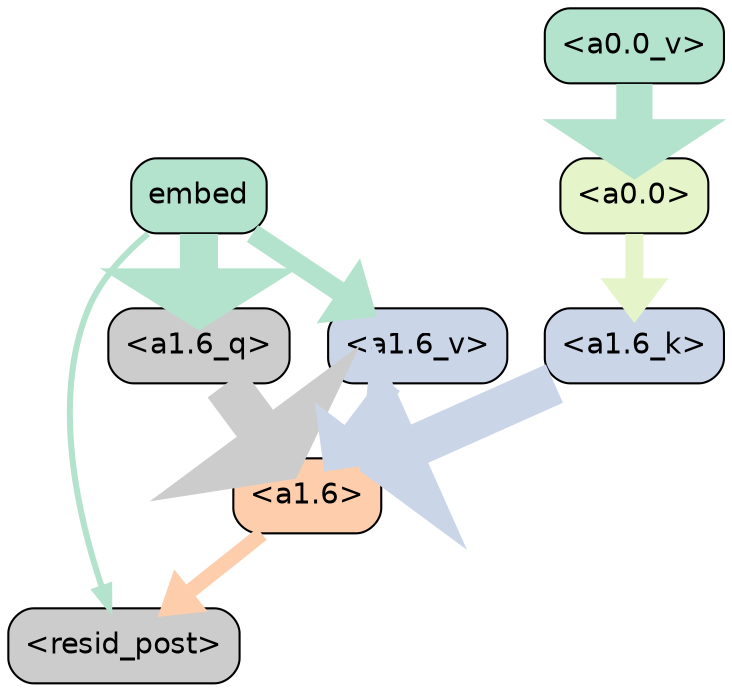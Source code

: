 strict digraph "" {
	graph [bgcolor=transparent,
		layout=dot,
		overlap=false,
		splines=true
	];
	"<a1.6>"	[color=black,
		fillcolor="#fdcdac",
		fontname=Helvetica,
		shape=box,
		style="filled, rounded"];
	"<resid_post>"	[color=black,
		fillcolor="#cccccc",
		fontname=Helvetica,
		shape=box,
		style="filled, rounded"];
	"<a1.6>" -> "<resid_post>"	[color="#fdcdac",
		penwidth=7.245298147201538];
	embed	[color=black,
		fillcolor="#b3e2cd",
		fontname=Helvetica,
		shape=box,
		style="filled, rounded"];
	embed -> "<resid_post>"	[color="#b3e2cd",
		penwidth=2.896503448486328];
	"<a1.6_q>"	[color=black,
		fillcolor="#cccccc",
		fontname=Helvetica,
		shape=box,
		style="filled, rounded"];
	embed -> "<a1.6_q>"	[color="#b3e2cd",
		penwidth=18.218334197998047];
	"<a1.6_v>"	[color=black,
		fillcolor="#cbd5e8",
		fontname=Helvetica,
		shape=box,
		style="filled, rounded"];
	embed -> "<a1.6_v>"	[color="#b3e2cd",
		penwidth=9.637654781341553];
	"<a1.6_q>" -> "<a1.6>"	[color="#cccccc",
		penwidth=21.695740699768066];
	"<a1.6_k>"	[color=black,
		fillcolor="#cbd5e8",
		fontname=Helvetica,
		shape=box,
		style="filled, rounded"];
	"<a1.6_k>" -> "<a1.6>"	[color="#cbd5e8",
		penwidth=20.15286922454834];
	"<a1.6_v>" -> "<a1.6>"	[color="#cbd5e8",
		penwidth=11.330328941345215];
	"<a0.0>"	[color=black,
		fillcolor="#e6f5c9",
		fontname=Helvetica,
		shape=box,
		style="filled, rounded"];
	"<a0.0>" -> "<a1.6_k>"	[color="#e6f5c9",
		penwidth=8.66813039779663];
	"<a0.0_v>"	[color=black,
		fillcolor="#b3e2cd",
		fontname=Helvetica,
		shape=box,
		style="filled, rounded"];
	"<a0.0_v>" -> "<a0.0>"	[color="#b3e2cd",
		penwidth=17.346431732177734];
}
